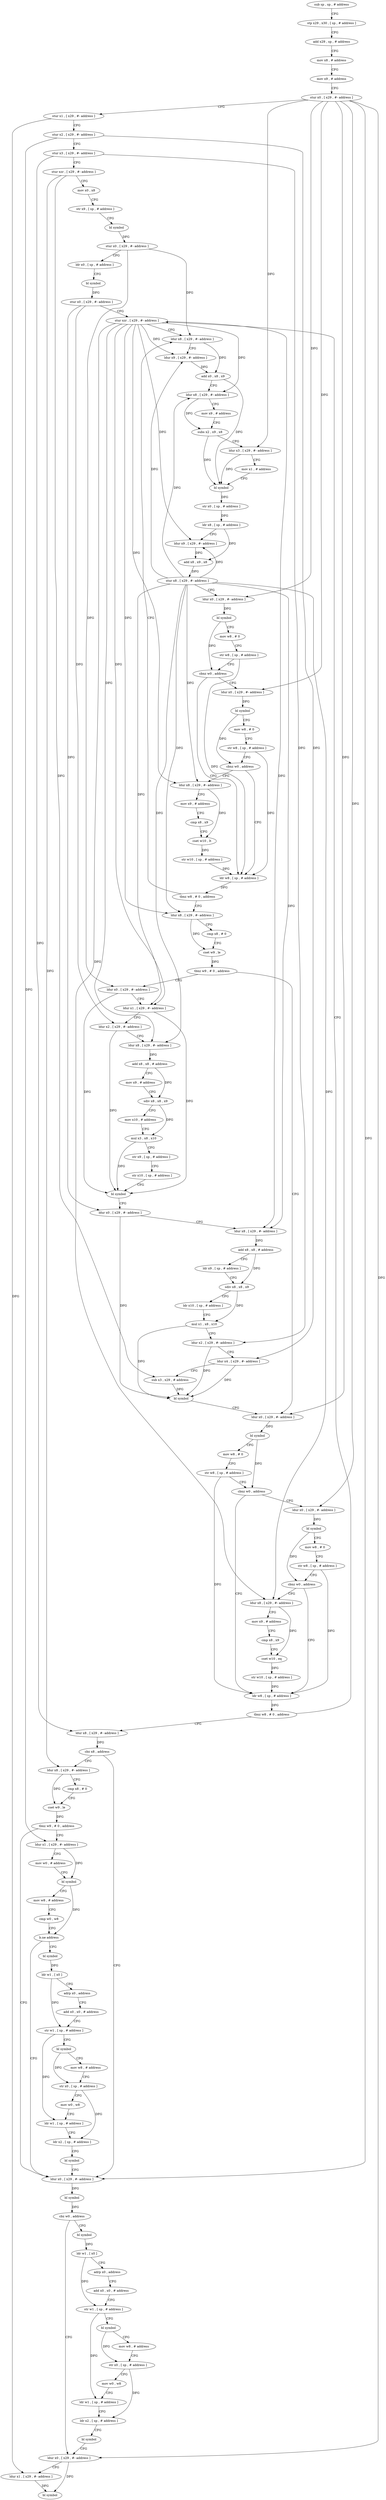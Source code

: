 digraph "func" {
"4202816" [label = "sub sp , sp , # address" ]
"4202820" [label = "stp x29 , x30 , [ sp , # address ]" ]
"4202824" [label = "add x29 , sp , # address" ]
"4202828" [label = "mov x8 , # address" ]
"4202832" [label = "mov x9 , # address" ]
"4202836" [label = "stur x0 , [ x29 , #- address ]" ]
"4202840" [label = "stur x1 , [ x29 , #- address ]" ]
"4202844" [label = "stur x2 , [ x29 , #- address ]" ]
"4202848" [label = "stur x3 , [ x29 , #- address ]" ]
"4202852" [label = "stur xzr , [ x29 , #- address ]" ]
"4202856" [label = "mov x0 , x8" ]
"4202860" [label = "str x9 , [ sp , # address ]" ]
"4202864" [label = "bl symbol" ]
"4202868" [label = "stur x0 , [ x29 , #- address ]" ]
"4202872" [label = "ldr x0 , [ sp , # address ]" ]
"4202876" [label = "bl symbol" ]
"4202880" [label = "stur x0 , [ x29 , #- address ]" ]
"4202884" [label = "stur xzr , [ x29 , #- address ]" ]
"4203004" [label = "ldr w8 , [ sp , # address ]" ]
"4203008" [label = "tbnz w8 , # 0 , address" ]
"4202888" [label = "ldur x8 , [ x29 , #- address ]" ]
"4203012" [label = "ldur x8 , [ x29 , #- address ]" ]
"4202964" [label = "ldur x0 , [ x29 , #- address ]" ]
"4202968" [label = "bl symbol" ]
"4202972" [label = "mov w8 , # 0" ]
"4202976" [label = "str w8 , [ sp , # address ]" ]
"4202980" [label = "cbnz w0 , address" ]
"4202984" [label = "ldur x8 , [ x29 , #- address ]" ]
"4202892" [label = "ldur x9 , [ x29 , #- address ]" ]
"4202896" [label = "add x0 , x8 , x9" ]
"4202900" [label = "ldur x8 , [ x29 , #- address ]" ]
"4202904" [label = "mov x9 , # address" ]
"4202908" [label = "subs x2 , x9 , x8" ]
"4202912" [label = "ldur x3 , [ x29 , #- address ]" ]
"4202916" [label = "mov x1 , # address" ]
"4202920" [label = "bl symbol" ]
"4202924" [label = "str x0 , [ sp , # address ]" ]
"4202928" [label = "ldr x8 , [ sp , # address ]" ]
"4202932" [label = "ldur x9 , [ x29 , #- address ]" ]
"4202936" [label = "add x8 , x9 , x8" ]
"4202940" [label = "stur x8 , [ x29 , #- address ]" ]
"4202944" [label = "ldur x0 , [ x29 , #- address ]" ]
"4202948" [label = "bl symbol" ]
"4202952" [label = "mov w8 , # 0" ]
"4202956" [label = "str w8 , [ sp , # address ]" ]
"4202960" [label = "cbnz w0 , address" ]
"4203016" [label = "cmp x8 , # 0" ]
"4203020" [label = "cset w9 , le" ]
"4203024" [label = "tbnz w9 , # 0 , address" ]
"4203120" [label = "ldur x0 , [ x29 , #- address ]" ]
"4203028" [label = "ldur x0 , [ x29 , #- address ]" ]
"4202988" [label = "mov x9 , # address" ]
"4202992" [label = "cmp x8 , x9" ]
"4202996" [label = "cset w10 , lt" ]
"4203000" [label = "str w10 , [ sp , # address ]" ]
"4203124" [label = "bl symbol" ]
"4203128" [label = "mov w8 , # 0" ]
"4203132" [label = "str w8 , [ sp , # address ]" ]
"4203136" [label = "cbnz w0 , address" ]
"4203180" [label = "ldr w8 , [ sp , # address ]" ]
"4203140" [label = "ldur x0 , [ x29 , #- address ]" ]
"4203032" [label = "ldur x1 , [ x29 , #- address ]" ]
"4203036" [label = "ldur x2 , [ x29 , #- address ]" ]
"4203040" [label = "ldur x8 , [ x29 , #- address ]" ]
"4203044" [label = "add x8 , x8 , # address" ]
"4203048" [label = "mov x9 , # address" ]
"4203052" [label = "sdiv x8 , x8 , x9" ]
"4203056" [label = "mov x10 , # address" ]
"4203060" [label = "mul x3 , x8 , x10" ]
"4203064" [label = "str x9 , [ sp , # address ]" ]
"4203068" [label = "str x10 , [ sp , # address ]" ]
"4203072" [label = "bl symbol" ]
"4203076" [label = "ldur x0 , [ x29 , #- address ]" ]
"4203080" [label = "ldur x8 , [ x29 , #- address ]" ]
"4203084" [label = "add x8 , x8 , # address" ]
"4203088" [label = "ldr x9 , [ sp , # address ]" ]
"4203092" [label = "sdiv x8 , x8 , x9" ]
"4203096" [label = "ldr x10 , [ sp , # address ]" ]
"4203100" [label = "mul x1 , x8 , x10" ]
"4203104" [label = "ldur x2 , [ x29 , #- address ]" ]
"4203108" [label = "ldur x4 , [ x29 , #- address ]" ]
"4203112" [label = "sub x3 , x29 , # address" ]
"4203116" [label = "bl symbol" ]
"4203184" [label = "tbnz w8 , # 0 , address" ]
"4203188" [label = "ldur x8 , [ x29 , #- address ]" ]
"4203144" [label = "bl symbol" ]
"4203148" [label = "mov w8 , # 0" ]
"4203152" [label = "str w8 , [ sp , # address ]" ]
"4203156" [label = "cbnz w0 , address" ]
"4203160" [label = "ldur x8 , [ x29 , #- address ]" ]
"4203192" [label = "cbz x8 , address" ]
"4203284" [label = "ldur x0 , [ x29 , #- address ]" ]
"4203196" [label = "ldur x8 , [ x29 , #- address ]" ]
"4203164" [label = "mov x9 , # address" ]
"4203168" [label = "cmp x8 , x9" ]
"4203172" [label = "cset w10 , eq" ]
"4203176" [label = "str w10 , [ sp , # address ]" ]
"4203288" [label = "bl symbol" ]
"4203292" [label = "cbz w0 , address" ]
"4203344" [label = "ldur x0 , [ x29 , #- address ]" ]
"4203296" [label = "bl symbol" ]
"4203200" [label = "cmp x8 , # 0" ]
"4203204" [label = "cset w9 , le" ]
"4203208" [label = "tbnz w9 , # 0 , address" ]
"4203212" [label = "ldur x1 , [ x29 , #- address ]" ]
"4203348" [label = "ldur x1 , [ x29 , #- address ]" ]
"4203352" [label = "bl symbol" ]
"4203300" [label = "ldr w1 , [ x0 ]" ]
"4203304" [label = "adrp x0 , address" ]
"4203308" [label = "add x0 , x0 , # address" ]
"4203312" [label = "str w1 , [ sp , # address ]" ]
"4203316" [label = "bl symbol" ]
"4203320" [label = "mov w8 , # address" ]
"4203324" [label = "str x0 , [ sp , # address ]" ]
"4203328" [label = "mov w0 , w8" ]
"4203332" [label = "ldr w1 , [ sp , # address ]" ]
"4203336" [label = "ldr x2 , [ sp , # address ]" ]
"4203340" [label = "bl symbol" ]
"4203216" [label = "mov w0 , # address" ]
"4203220" [label = "bl symbol" ]
"4203224" [label = "mov w8 , # address" ]
"4203228" [label = "cmp w0 , w8" ]
"4203232" [label = "b.ne address" ]
"4203236" [label = "bl symbol" ]
"4203240" [label = "ldr w1 , [ x0 ]" ]
"4203244" [label = "adrp x0 , address" ]
"4203248" [label = "add x0 , x0 , # address" ]
"4203252" [label = "str w1 , [ sp , # address ]" ]
"4203256" [label = "bl symbol" ]
"4203260" [label = "mov w8 , # address" ]
"4203264" [label = "str x0 , [ sp , # address ]" ]
"4203268" [label = "mov w0 , w8" ]
"4203272" [label = "ldr w1 , [ sp , # address ]" ]
"4203276" [label = "ldr x2 , [ sp , # address ]" ]
"4203280" [label = "bl symbol" ]
"4202816" -> "4202820" [ label = "CFG" ]
"4202820" -> "4202824" [ label = "CFG" ]
"4202824" -> "4202828" [ label = "CFG" ]
"4202828" -> "4202832" [ label = "CFG" ]
"4202832" -> "4202836" [ label = "CFG" ]
"4202836" -> "4202840" [ label = "CFG" ]
"4202836" -> "4202912" [ label = "DFG" ]
"4202836" -> "4202944" [ label = "DFG" ]
"4202836" -> "4202964" [ label = "DFG" ]
"4202836" -> "4203120" [ label = "DFG" ]
"4202836" -> "4203140" [ label = "DFG" ]
"4202836" -> "4203284" [ label = "DFG" ]
"4202836" -> "4203344" [ label = "DFG" ]
"4202840" -> "4202844" [ label = "CFG" ]
"4202840" -> "4203348" [ label = "DFG" ]
"4202844" -> "4202848" [ label = "CFG" ]
"4202844" -> "4203108" [ label = "DFG" ]
"4202844" -> "4203212" [ label = "DFG" ]
"4202848" -> "4202852" [ label = "CFG" ]
"4202848" -> "4203104" [ label = "DFG" ]
"4202848" -> "4203188" [ label = "DFG" ]
"4202852" -> "4202856" [ label = "CFG" ]
"4202852" -> "4203196" [ label = "DFG" ]
"4202852" -> "4203112" [ label = "DFG" ]
"4202856" -> "4202860" [ label = "CFG" ]
"4202860" -> "4202864" [ label = "CFG" ]
"4202864" -> "4202868" [ label = "DFG" ]
"4202868" -> "4202872" [ label = "CFG" ]
"4202868" -> "4202888" [ label = "DFG" ]
"4202868" -> "4203028" [ label = "DFG" ]
"4202872" -> "4202876" [ label = "CFG" ]
"4202876" -> "4202880" [ label = "DFG" ]
"4202880" -> "4202884" [ label = "CFG" ]
"4202880" -> "4203036" [ label = "DFG" ]
"4202880" -> "4203076" [ label = "DFG" ]
"4202884" -> "4202888" [ label = "CFG" ]
"4202884" -> "4202892" [ label = "DFG" ]
"4202884" -> "4202900" [ label = "DFG" ]
"4202884" -> "4202932" [ label = "DFG" ]
"4202884" -> "4203012" [ label = "DFG" ]
"4202884" -> "4202984" [ label = "DFG" ]
"4202884" -> "4203032" [ label = "DFG" ]
"4202884" -> "4203040" [ label = "DFG" ]
"4202884" -> "4203080" [ label = "DFG" ]
"4202884" -> "4203160" [ label = "DFG" ]
"4203004" -> "4203008" [ label = "DFG" ]
"4203008" -> "4202888" [ label = "CFG" ]
"4203008" -> "4203012" [ label = "CFG" ]
"4202888" -> "4202892" [ label = "CFG" ]
"4202888" -> "4202896" [ label = "DFG" ]
"4203012" -> "4203016" [ label = "CFG" ]
"4203012" -> "4203020" [ label = "DFG" ]
"4202964" -> "4202968" [ label = "DFG" ]
"4202968" -> "4202972" [ label = "CFG" ]
"4202968" -> "4202980" [ label = "DFG" ]
"4202972" -> "4202976" [ label = "CFG" ]
"4202976" -> "4202980" [ label = "CFG" ]
"4202976" -> "4203004" [ label = "DFG" ]
"4202980" -> "4203004" [ label = "CFG" ]
"4202980" -> "4202984" [ label = "CFG" ]
"4202984" -> "4202988" [ label = "CFG" ]
"4202984" -> "4202996" [ label = "DFG" ]
"4202892" -> "4202896" [ label = "DFG" ]
"4202896" -> "4202900" [ label = "CFG" ]
"4202896" -> "4202920" [ label = "DFG" ]
"4202900" -> "4202904" [ label = "CFG" ]
"4202900" -> "4202908" [ label = "DFG" ]
"4202904" -> "4202908" [ label = "CFG" ]
"4202908" -> "4202912" [ label = "CFG" ]
"4202908" -> "4202920" [ label = "DFG" ]
"4202912" -> "4202916" [ label = "CFG" ]
"4202912" -> "4202920" [ label = "DFG" ]
"4202916" -> "4202920" [ label = "CFG" ]
"4202920" -> "4202924" [ label = "DFG" ]
"4202924" -> "4202928" [ label = "DFG" ]
"4202928" -> "4202932" [ label = "CFG" ]
"4202928" -> "4202936" [ label = "DFG" ]
"4202932" -> "4202936" [ label = "DFG" ]
"4202936" -> "4202940" [ label = "DFG" ]
"4202940" -> "4202944" [ label = "CFG" ]
"4202940" -> "4202892" [ label = "DFG" ]
"4202940" -> "4202900" [ label = "DFG" ]
"4202940" -> "4202932" [ label = "DFG" ]
"4202940" -> "4203012" [ label = "DFG" ]
"4202940" -> "4202984" [ label = "DFG" ]
"4202940" -> "4203032" [ label = "DFG" ]
"4202940" -> "4203040" [ label = "DFG" ]
"4202940" -> "4203080" [ label = "DFG" ]
"4202940" -> "4203160" [ label = "DFG" ]
"4202944" -> "4202948" [ label = "DFG" ]
"4202948" -> "4202952" [ label = "CFG" ]
"4202948" -> "4202960" [ label = "DFG" ]
"4202952" -> "4202956" [ label = "CFG" ]
"4202956" -> "4202960" [ label = "CFG" ]
"4202956" -> "4203004" [ label = "DFG" ]
"4202960" -> "4203004" [ label = "CFG" ]
"4202960" -> "4202964" [ label = "CFG" ]
"4203016" -> "4203020" [ label = "CFG" ]
"4203020" -> "4203024" [ label = "DFG" ]
"4203024" -> "4203120" [ label = "CFG" ]
"4203024" -> "4203028" [ label = "CFG" ]
"4203120" -> "4203124" [ label = "DFG" ]
"4203028" -> "4203032" [ label = "CFG" ]
"4203028" -> "4203072" [ label = "DFG" ]
"4202988" -> "4202992" [ label = "CFG" ]
"4202992" -> "4202996" [ label = "CFG" ]
"4202996" -> "4203000" [ label = "DFG" ]
"4203000" -> "4203004" [ label = "DFG" ]
"4203124" -> "4203128" [ label = "CFG" ]
"4203124" -> "4203136" [ label = "DFG" ]
"4203128" -> "4203132" [ label = "CFG" ]
"4203132" -> "4203136" [ label = "CFG" ]
"4203132" -> "4203180" [ label = "DFG" ]
"4203136" -> "4203180" [ label = "CFG" ]
"4203136" -> "4203140" [ label = "CFG" ]
"4203180" -> "4203184" [ label = "DFG" ]
"4203140" -> "4203144" [ label = "DFG" ]
"4203032" -> "4203036" [ label = "CFG" ]
"4203032" -> "4203072" [ label = "DFG" ]
"4203036" -> "4203040" [ label = "CFG" ]
"4203036" -> "4203072" [ label = "DFG" ]
"4203040" -> "4203044" [ label = "DFG" ]
"4203044" -> "4203048" [ label = "CFG" ]
"4203044" -> "4203052" [ label = "DFG" ]
"4203048" -> "4203052" [ label = "CFG" ]
"4203052" -> "4203056" [ label = "CFG" ]
"4203052" -> "4203060" [ label = "DFG" ]
"4203056" -> "4203060" [ label = "CFG" ]
"4203060" -> "4203064" [ label = "CFG" ]
"4203060" -> "4203072" [ label = "DFG" ]
"4203064" -> "4203068" [ label = "CFG" ]
"4203068" -> "4203072" [ label = "CFG" ]
"4203072" -> "4203076" [ label = "CFG" ]
"4203076" -> "4203080" [ label = "CFG" ]
"4203076" -> "4203116" [ label = "DFG" ]
"4203080" -> "4203084" [ label = "DFG" ]
"4203084" -> "4203088" [ label = "CFG" ]
"4203084" -> "4203092" [ label = "DFG" ]
"4203088" -> "4203092" [ label = "CFG" ]
"4203092" -> "4203096" [ label = "CFG" ]
"4203092" -> "4203100" [ label = "DFG" ]
"4203096" -> "4203100" [ label = "CFG" ]
"4203100" -> "4203104" [ label = "CFG" ]
"4203100" -> "4203116" [ label = "DFG" ]
"4203104" -> "4203108" [ label = "CFG" ]
"4203104" -> "4203116" [ label = "DFG" ]
"4203108" -> "4203112" [ label = "CFG" ]
"4203108" -> "4203116" [ label = "DFG" ]
"4203112" -> "4203116" [ label = "DFG" ]
"4203116" -> "4203120" [ label = "CFG" ]
"4203184" -> "4202884" [ label = "CFG" ]
"4203184" -> "4203188" [ label = "CFG" ]
"4203188" -> "4203192" [ label = "DFG" ]
"4203144" -> "4203148" [ label = "CFG" ]
"4203144" -> "4203156" [ label = "DFG" ]
"4203148" -> "4203152" [ label = "CFG" ]
"4203152" -> "4203156" [ label = "CFG" ]
"4203152" -> "4203180" [ label = "DFG" ]
"4203156" -> "4203180" [ label = "CFG" ]
"4203156" -> "4203160" [ label = "CFG" ]
"4203160" -> "4203164" [ label = "CFG" ]
"4203160" -> "4203172" [ label = "DFG" ]
"4203192" -> "4203284" [ label = "CFG" ]
"4203192" -> "4203196" [ label = "CFG" ]
"4203284" -> "4203288" [ label = "DFG" ]
"4203196" -> "4203200" [ label = "CFG" ]
"4203196" -> "4203204" [ label = "DFG" ]
"4203164" -> "4203168" [ label = "CFG" ]
"4203168" -> "4203172" [ label = "CFG" ]
"4203172" -> "4203176" [ label = "DFG" ]
"4203176" -> "4203180" [ label = "DFG" ]
"4203288" -> "4203292" [ label = "DFG" ]
"4203292" -> "4203344" [ label = "CFG" ]
"4203292" -> "4203296" [ label = "CFG" ]
"4203344" -> "4203348" [ label = "CFG" ]
"4203344" -> "4203352" [ label = "DFG" ]
"4203296" -> "4203300" [ label = "DFG" ]
"4203200" -> "4203204" [ label = "CFG" ]
"4203204" -> "4203208" [ label = "DFG" ]
"4203208" -> "4203284" [ label = "CFG" ]
"4203208" -> "4203212" [ label = "CFG" ]
"4203212" -> "4203216" [ label = "CFG" ]
"4203212" -> "4203220" [ label = "DFG" ]
"4203348" -> "4203352" [ label = "DFG" ]
"4203300" -> "4203304" [ label = "CFG" ]
"4203300" -> "4203312" [ label = "DFG" ]
"4203304" -> "4203308" [ label = "CFG" ]
"4203308" -> "4203312" [ label = "CFG" ]
"4203312" -> "4203316" [ label = "CFG" ]
"4203312" -> "4203332" [ label = "DFG" ]
"4203316" -> "4203320" [ label = "CFG" ]
"4203316" -> "4203324" [ label = "DFG" ]
"4203320" -> "4203324" [ label = "CFG" ]
"4203324" -> "4203328" [ label = "CFG" ]
"4203324" -> "4203336" [ label = "DFG" ]
"4203328" -> "4203332" [ label = "CFG" ]
"4203332" -> "4203336" [ label = "CFG" ]
"4203336" -> "4203340" [ label = "CFG" ]
"4203340" -> "4203344" [ label = "CFG" ]
"4203216" -> "4203220" [ label = "CFG" ]
"4203220" -> "4203224" [ label = "CFG" ]
"4203220" -> "4203232" [ label = "DFG" ]
"4203224" -> "4203228" [ label = "CFG" ]
"4203228" -> "4203232" [ label = "CFG" ]
"4203232" -> "4203284" [ label = "CFG" ]
"4203232" -> "4203236" [ label = "CFG" ]
"4203236" -> "4203240" [ label = "DFG" ]
"4203240" -> "4203244" [ label = "CFG" ]
"4203240" -> "4203252" [ label = "DFG" ]
"4203244" -> "4203248" [ label = "CFG" ]
"4203248" -> "4203252" [ label = "CFG" ]
"4203252" -> "4203256" [ label = "CFG" ]
"4203252" -> "4203272" [ label = "DFG" ]
"4203256" -> "4203260" [ label = "CFG" ]
"4203256" -> "4203264" [ label = "DFG" ]
"4203260" -> "4203264" [ label = "CFG" ]
"4203264" -> "4203268" [ label = "CFG" ]
"4203264" -> "4203276" [ label = "DFG" ]
"4203268" -> "4203272" [ label = "CFG" ]
"4203272" -> "4203276" [ label = "CFG" ]
"4203276" -> "4203280" [ label = "CFG" ]
"4203280" -> "4203284" [ label = "CFG" ]
}
